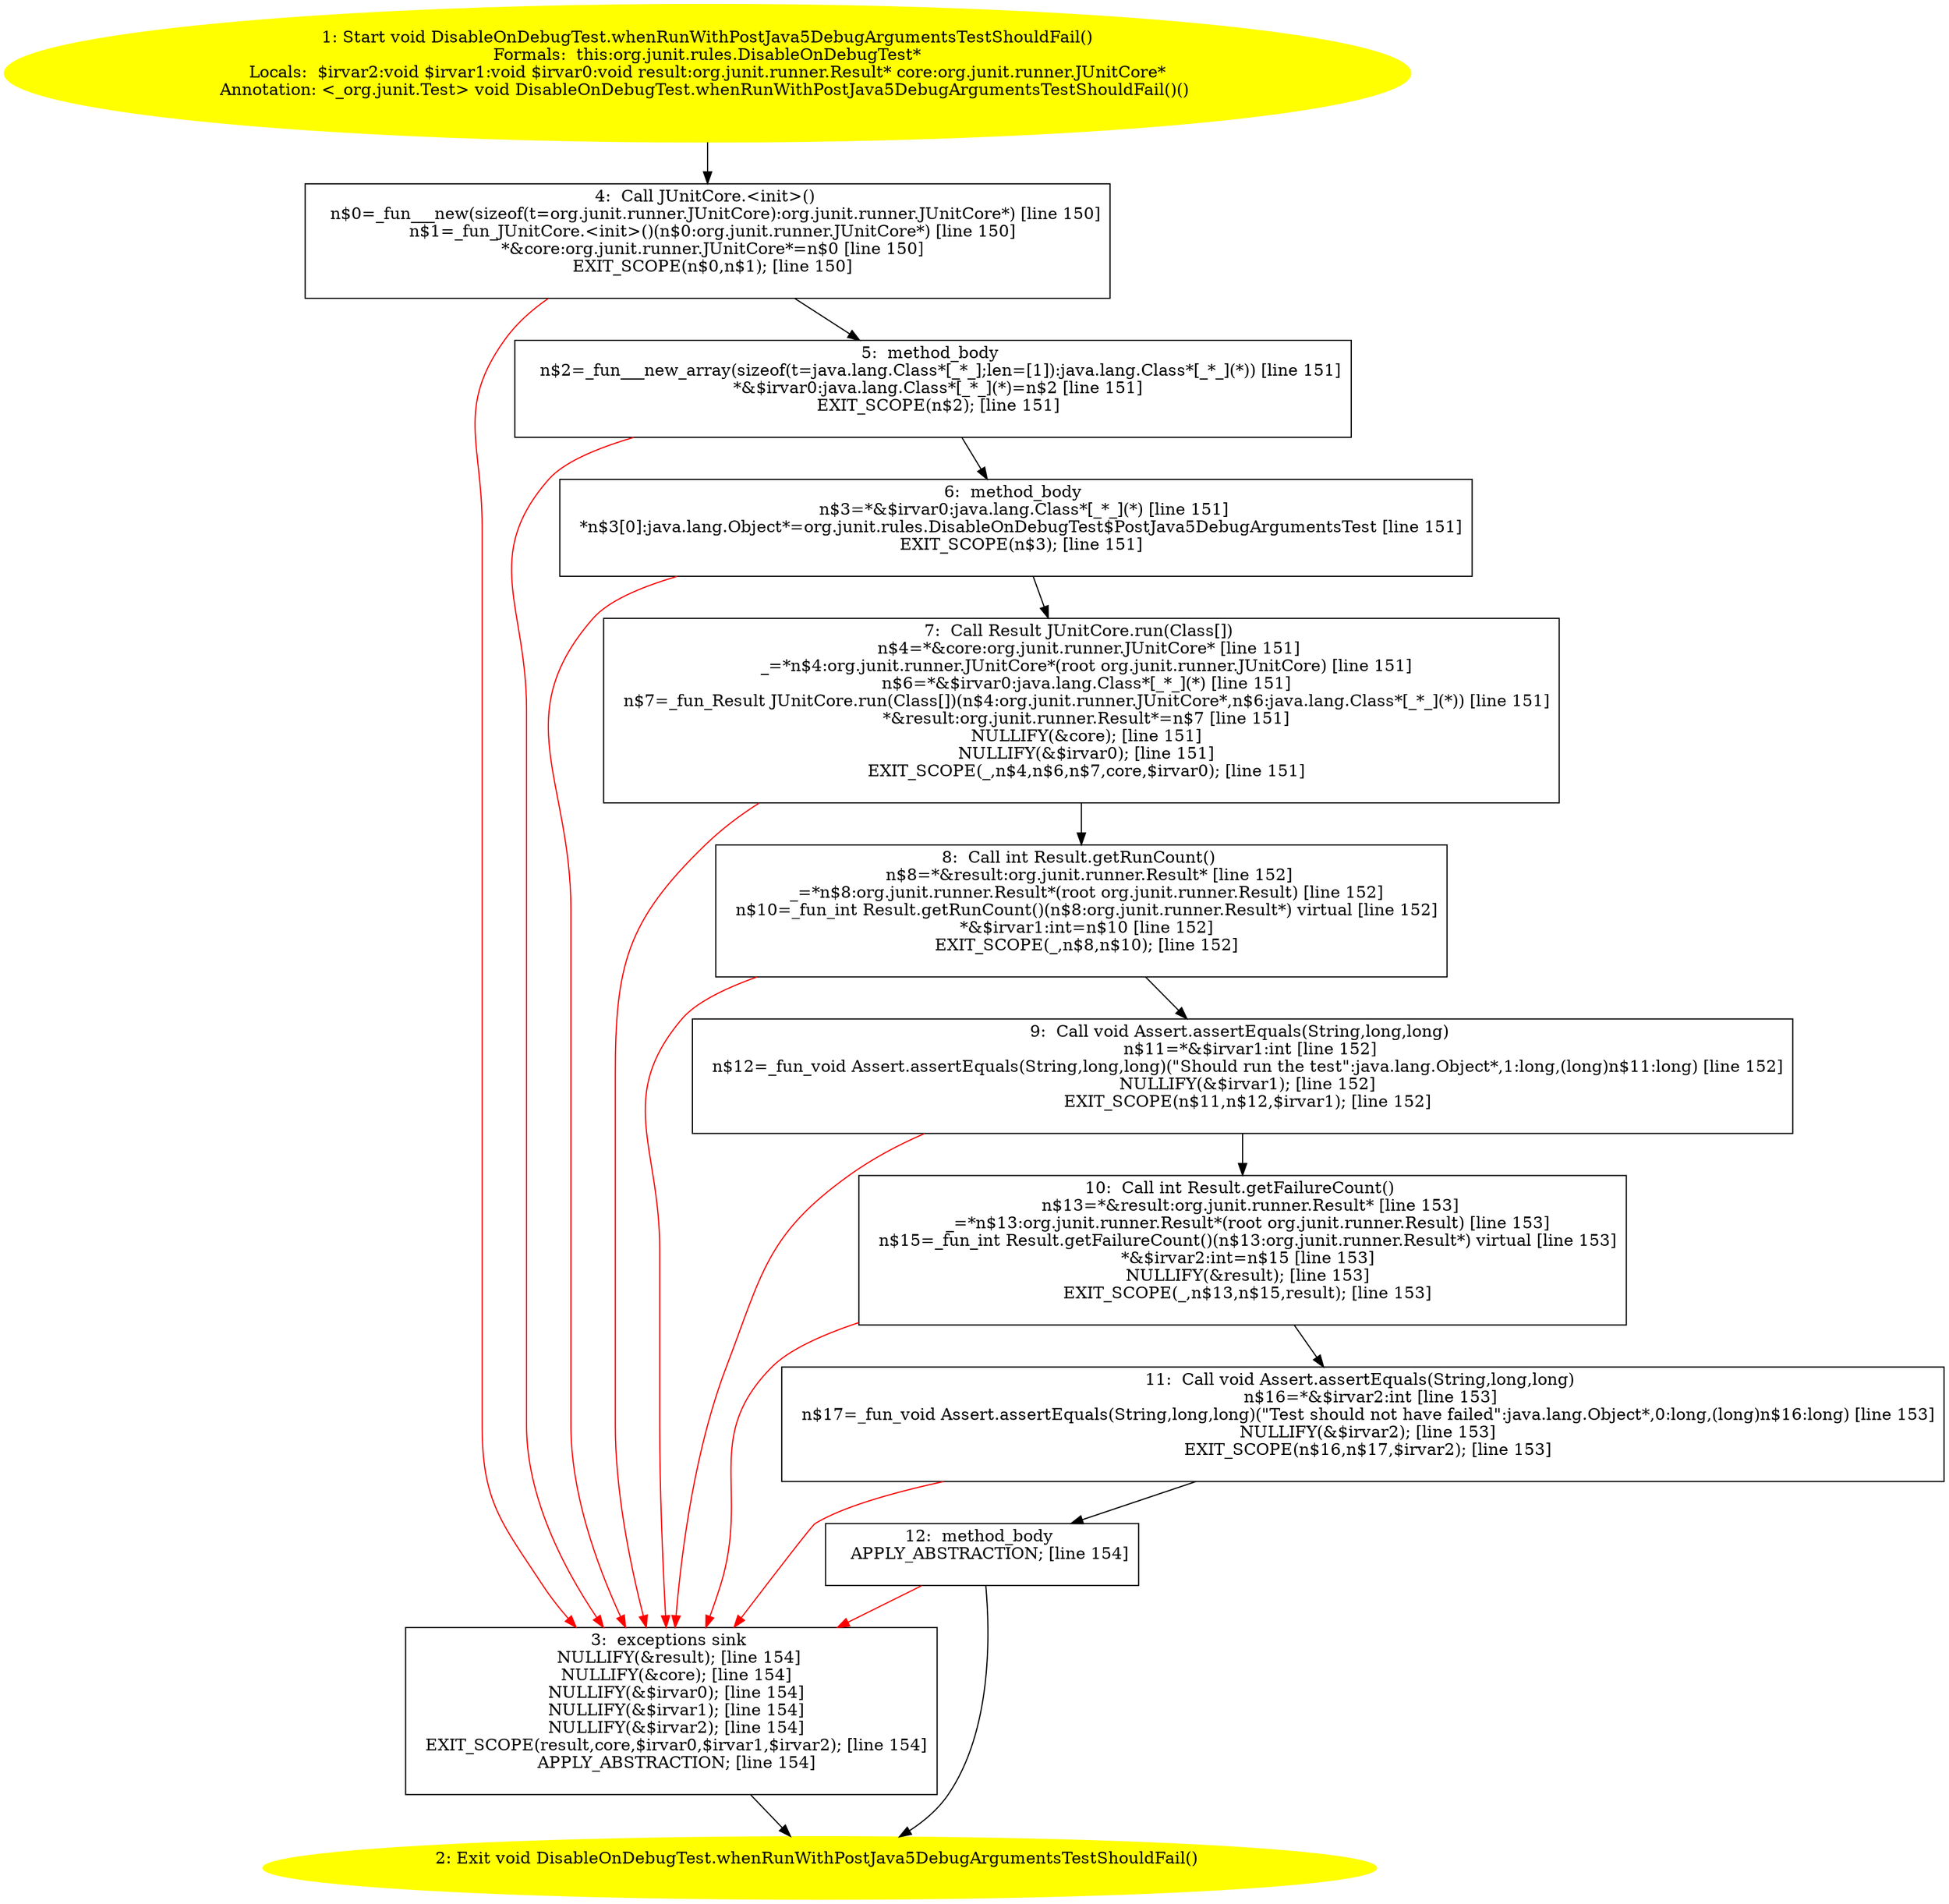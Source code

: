 /* @generated */
digraph cfg {
"org.junit.rules.DisableOnDebugTest.whenRunWithPostJava5DebugArgumentsTestShouldFail():void.14643007e61d842d867b615a4f119ee5_1" [label="1: Start void DisableOnDebugTest.whenRunWithPostJava5DebugArgumentsTestShouldFail()\nFormals:  this:org.junit.rules.DisableOnDebugTest*\nLocals:  $irvar2:void $irvar1:void $irvar0:void result:org.junit.runner.Result* core:org.junit.runner.JUnitCore*\nAnnotation: <_org.junit.Test> void DisableOnDebugTest.whenRunWithPostJava5DebugArgumentsTestShouldFail()() \n  " color=yellow style=filled]
	

	 "org.junit.rules.DisableOnDebugTest.whenRunWithPostJava5DebugArgumentsTestShouldFail():void.14643007e61d842d867b615a4f119ee5_1" -> "org.junit.rules.DisableOnDebugTest.whenRunWithPostJava5DebugArgumentsTestShouldFail():void.14643007e61d842d867b615a4f119ee5_4" ;
"org.junit.rules.DisableOnDebugTest.whenRunWithPostJava5DebugArgumentsTestShouldFail():void.14643007e61d842d867b615a4f119ee5_2" [label="2: Exit void DisableOnDebugTest.whenRunWithPostJava5DebugArgumentsTestShouldFail() \n  " color=yellow style=filled]
	

"org.junit.rules.DisableOnDebugTest.whenRunWithPostJava5DebugArgumentsTestShouldFail():void.14643007e61d842d867b615a4f119ee5_3" [label="3:  exceptions sink \n   NULLIFY(&result); [line 154]\n  NULLIFY(&core); [line 154]\n  NULLIFY(&$irvar0); [line 154]\n  NULLIFY(&$irvar1); [line 154]\n  NULLIFY(&$irvar2); [line 154]\n  EXIT_SCOPE(result,core,$irvar0,$irvar1,$irvar2); [line 154]\n  APPLY_ABSTRACTION; [line 154]\n " shape="box"]
	

	 "org.junit.rules.DisableOnDebugTest.whenRunWithPostJava5DebugArgumentsTestShouldFail():void.14643007e61d842d867b615a4f119ee5_3" -> "org.junit.rules.DisableOnDebugTest.whenRunWithPostJava5DebugArgumentsTestShouldFail():void.14643007e61d842d867b615a4f119ee5_2" ;
"org.junit.rules.DisableOnDebugTest.whenRunWithPostJava5DebugArgumentsTestShouldFail():void.14643007e61d842d867b615a4f119ee5_4" [label="4:  Call JUnitCore.<init>() \n   n$0=_fun___new(sizeof(t=org.junit.runner.JUnitCore):org.junit.runner.JUnitCore*) [line 150]\n  n$1=_fun_JUnitCore.<init>()(n$0:org.junit.runner.JUnitCore*) [line 150]\n  *&core:org.junit.runner.JUnitCore*=n$0 [line 150]\n  EXIT_SCOPE(n$0,n$1); [line 150]\n " shape="box"]
	

	 "org.junit.rules.DisableOnDebugTest.whenRunWithPostJava5DebugArgumentsTestShouldFail():void.14643007e61d842d867b615a4f119ee5_4" -> "org.junit.rules.DisableOnDebugTest.whenRunWithPostJava5DebugArgumentsTestShouldFail():void.14643007e61d842d867b615a4f119ee5_5" ;
	 "org.junit.rules.DisableOnDebugTest.whenRunWithPostJava5DebugArgumentsTestShouldFail():void.14643007e61d842d867b615a4f119ee5_4" -> "org.junit.rules.DisableOnDebugTest.whenRunWithPostJava5DebugArgumentsTestShouldFail():void.14643007e61d842d867b615a4f119ee5_3" [color="red" ];
"org.junit.rules.DisableOnDebugTest.whenRunWithPostJava5DebugArgumentsTestShouldFail():void.14643007e61d842d867b615a4f119ee5_5" [label="5:  method_body \n   n$2=_fun___new_array(sizeof(t=java.lang.Class*[_*_];len=[1]):java.lang.Class*[_*_](*)) [line 151]\n  *&$irvar0:java.lang.Class*[_*_](*)=n$2 [line 151]\n  EXIT_SCOPE(n$2); [line 151]\n " shape="box"]
	

	 "org.junit.rules.DisableOnDebugTest.whenRunWithPostJava5DebugArgumentsTestShouldFail():void.14643007e61d842d867b615a4f119ee5_5" -> "org.junit.rules.DisableOnDebugTest.whenRunWithPostJava5DebugArgumentsTestShouldFail():void.14643007e61d842d867b615a4f119ee5_6" ;
	 "org.junit.rules.DisableOnDebugTest.whenRunWithPostJava5DebugArgumentsTestShouldFail():void.14643007e61d842d867b615a4f119ee5_5" -> "org.junit.rules.DisableOnDebugTest.whenRunWithPostJava5DebugArgumentsTestShouldFail():void.14643007e61d842d867b615a4f119ee5_3" [color="red" ];
"org.junit.rules.DisableOnDebugTest.whenRunWithPostJava5DebugArgumentsTestShouldFail():void.14643007e61d842d867b615a4f119ee5_6" [label="6:  method_body \n   n$3=*&$irvar0:java.lang.Class*[_*_](*) [line 151]\n  *n$3[0]:java.lang.Object*=org.junit.rules.DisableOnDebugTest$PostJava5DebugArgumentsTest [line 151]\n  EXIT_SCOPE(n$3); [line 151]\n " shape="box"]
	

	 "org.junit.rules.DisableOnDebugTest.whenRunWithPostJava5DebugArgumentsTestShouldFail():void.14643007e61d842d867b615a4f119ee5_6" -> "org.junit.rules.DisableOnDebugTest.whenRunWithPostJava5DebugArgumentsTestShouldFail():void.14643007e61d842d867b615a4f119ee5_7" ;
	 "org.junit.rules.DisableOnDebugTest.whenRunWithPostJava5DebugArgumentsTestShouldFail():void.14643007e61d842d867b615a4f119ee5_6" -> "org.junit.rules.DisableOnDebugTest.whenRunWithPostJava5DebugArgumentsTestShouldFail():void.14643007e61d842d867b615a4f119ee5_3" [color="red" ];
"org.junit.rules.DisableOnDebugTest.whenRunWithPostJava5DebugArgumentsTestShouldFail():void.14643007e61d842d867b615a4f119ee5_7" [label="7:  Call Result JUnitCore.run(Class[]) \n   n$4=*&core:org.junit.runner.JUnitCore* [line 151]\n  _=*n$4:org.junit.runner.JUnitCore*(root org.junit.runner.JUnitCore) [line 151]\n  n$6=*&$irvar0:java.lang.Class*[_*_](*) [line 151]\n  n$7=_fun_Result JUnitCore.run(Class[])(n$4:org.junit.runner.JUnitCore*,n$6:java.lang.Class*[_*_](*)) [line 151]\n  *&result:org.junit.runner.Result*=n$7 [line 151]\n  NULLIFY(&core); [line 151]\n  NULLIFY(&$irvar0); [line 151]\n  EXIT_SCOPE(_,n$4,n$6,n$7,core,$irvar0); [line 151]\n " shape="box"]
	

	 "org.junit.rules.DisableOnDebugTest.whenRunWithPostJava5DebugArgumentsTestShouldFail():void.14643007e61d842d867b615a4f119ee5_7" -> "org.junit.rules.DisableOnDebugTest.whenRunWithPostJava5DebugArgumentsTestShouldFail():void.14643007e61d842d867b615a4f119ee5_8" ;
	 "org.junit.rules.DisableOnDebugTest.whenRunWithPostJava5DebugArgumentsTestShouldFail():void.14643007e61d842d867b615a4f119ee5_7" -> "org.junit.rules.DisableOnDebugTest.whenRunWithPostJava5DebugArgumentsTestShouldFail():void.14643007e61d842d867b615a4f119ee5_3" [color="red" ];
"org.junit.rules.DisableOnDebugTest.whenRunWithPostJava5DebugArgumentsTestShouldFail():void.14643007e61d842d867b615a4f119ee5_8" [label="8:  Call int Result.getRunCount() \n   n$8=*&result:org.junit.runner.Result* [line 152]\n  _=*n$8:org.junit.runner.Result*(root org.junit.runner.Result) [line 152]\n  n$10=_fun_int Result.getRunCount()(n$8:org.junit.runner.Result*) virtual [line 152]\n  *&$irvar1:int=n$10 [line 152]\n  EXIT_SCOPE(_,n$8,n$10); [line 152]\n " shape="box"]
	

	 "org.junit.rules.DisableOnDebugTest.whenRunWithPostJava5DebugArgumentsTestShouldFail():void.14643007e61d842d867b615a4f119ee5_8" -> "org.junit.rules.DisableOnDebugTest.whenRunWithPostJava5DebugArgumentsTestShouldFail():void.14643007e61d842d867b615a4f119ee5_9" ;
	 "org.junit.rules.DisableOnDebugTest.whenRunWithPostJava5DebugArgumentsTestShouldFail():void.14643007e61d842d867b615a4f119ee5_8" -> "org.junit.rules.DisableOnDebugTest.whenRunWithPostJava5DebugArgumentsTestShouldFail():void.14643007e61d842d867b615a4f119ee5_3" [color="red" ];
"org.junit.rules.DisableOnDebugTest.whenRunWithPostJava5DebugArgumentsTestShouldFail():void.14643007e61d842d867b615a4f119ee5_9" [label="9:  Call void Assert.assertEquals(String,long,long) \n   n$11=*&$irvar1:int [line 152]\n  n$12=_fun_void Assert.assertEquals(String,long,long)(\"Should run the test\":java.lang.Object*,1:long,(long)n$11:long) [line 152]\n  NULLIFY(&$irvar1); [line 152]\n  EXIT_SCOPE(n$11,n$12,$irvar1); [line 152]\n " shape="box"]
	

	 "org.junit.rules.DisableOnDebugTest.whenRunWithPostJava5DebugArgumentsTestShouldFail():void.14643007e61d842d867b615a4f119ee5_9" -> "org.junit.rules.DisableOnDebugTest.whenRunWithPostJava5DebugArgumentsTestShouldFail():void.14643007e61d842d867b615a4f119ee5_10" ;
	 "org.junit.rules.DisableOnDebugTest.whenRunWithPostJava5DebugArgumentsTestShouldFail():void.14643007e61d842d867b615a4f119ee5_9" -> "org.junit.rules.DisableOnDebugTest.whenRunWithPostJava5DebugArgumentsTestShouldFail():void.14643007e61d842d867b615a4f119ee5_3" [color="red" ];
"org.junit.rules.DisableOnDebugTest.whenRunWithPostJava5DebugArgumentsTestShouldFail():void.14643007e61d842d867b615a4f119ee5_10" [label="10:  Call int Result.getFailureCount() \n   n$13=*&result:org.junit.runner.Result* [line 153]\n  _=*n$13:org.junit.runner.Result*(root org.junit.runner.Result) [line 153]\n  n$15=_fun_int Result.getFailureCount()(n$13:org.junit.runner.Result*) virtual [line 153]\n  *&$irvar2:int=n$15 [line 153]\n  NULLIFY(&result); [line 153]\n  EXIT_SCOPE(_,n$13,n$15,result); [line 153]\n " shape="box"]
	

	 "org.junit.rules.DisableOnDebugTest.whenRunWithPostJava5DebugArgumentsTestShouldFail():void.14643007e61d842d867b615a4f119ee5_10" -> "org.junit.rules.DisableOnDebugTest.whenRunWithPostJava5DebugArgumentsTestShouldFail():void.14643007e61d842d867b615a4f119ee5_11" ;
	 "org.junit.rules.DisableOnDebugTest.whenRunWithPostJava5DebugArgumentsTestShouldFail():void.14643007e61d842d867b615a4f119ee5_10" -> "org.junit.rules.DisableOnDebugTest.whenRunWithPostJava5DebugArgumentsTestShouldFail():void.14643007e61d842d867b615a4f119ee5_3" [color="red" ];
"org.junit.rules.DisableOnDebugTest.whenRunWithPostJava5DebugArgumentsTestShouldFail():void.14643007e61d842d867b615a4f119ee5_11" [label="11:  Call void Assert.assertEquals(String,long,long) \n   n$16=*&$irvar2:int [line 153]\n  n$17=_fun_void Assert.assertEquals(String,long,long)(\"Test should not have failed\":java.lang.Object*,0:long,(long)n$16:long) [line 153]\n  NULLIFY(&$irvar2); [line 153]\n  EXIT_SCOPE(n$16,n$17,$irvar2); [line 153]\n " shape="box"]
	

	 "org.junit.rules.DisableOnDebugTest.whenRunWithPostJava5DebugArgumentsTestShouldFail():void.14643007e61d842d867b615a4f119ee5_11" -> "org.junit.rules.DisableOnDebugTest.whenRunWithPostJava5DebugArgumentsTestShouldFail():void.14643007e61d842d867b615a4f119ee5_12" ;
	 "org.junit.rules.DisableOnDebugTest.whenRunWithPostJava5DebugArgumentsTestShouldFail():void.14643007e61d842d867b615a4f119ee5_11" -> "org.junit.rules.DisableOnDebugTest.whenRunWithPostJava5DebugArgumentsTestShouldFail():void.14643007e61d842d867b615a4f119ee5_3" [color="red" ];
"org.junit.rules.DisableOnDebugTest.whenRunWithPostJava5DebugArgumentsTestShouldFail():void.14643007e61d842d867b615a4f119ee5_12" [label="12:  method_body \n   APPLY_ABSTRACTION; [line 154]\n " shape="box"]
	

	 "org.junit.rules.DisableOnDebugTest.whenRunWithPostJava5DebugArgumentsTestShouldFail():void.14643007e61d842d867b615a4f119ee5_12" -> "org.junit.rules.DisableOnDebugTest.whenRunWithPostJava5DebugArgumentsTestShouldFail():void.14643007e61d842d867b615a4f119ee5_2" ;
	 "org.junit.rules.DisableOnDebugTest.whenRunWithPostJava5DebugArgumentsTestShouldFail():void.14643007e61d842d867b615a4f119ee5_12" -> "org.junit.rules.DisableOnDebugTest.whenRunWithPostJava5DebugArgumentsTestShouldFail():void.14643007e61d842d867b615a4f119ee5_3" [color="red" ];
}
